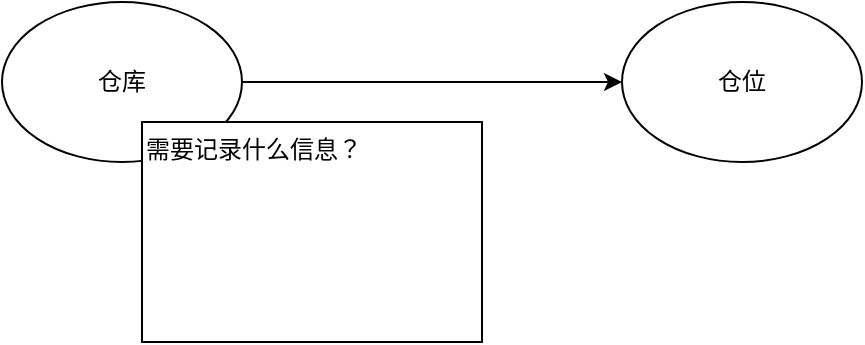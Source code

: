 <mxfile version="28.0.7">
  <diagram name="第 1 页" id="vNpipkyIo6hlMvCb-rWN">
    <mxGraphModel dx="1213" dy="701" grid="1" gridSize="10" guides="1" tooltips="1" connect="1" arrows="1" fold="1" page="1" pageScale="1" pageWidth="3300" pageHeight="4681" math="0" shadow="0">
      <root>
        <mxCell id="0" />
        <mxCell id="1" parent="0" />
        <mxCell id="bcbLDdxJfO9VDAEmfC5w-3" style="edgeStyle=orthogonalEdgeStyle;rounded=0;orthogonalLoop=1;jettySize=auto;html=1;entryX=0;entryY=0.5;entryDx=0;entryDy=0;" edge="1" parent="1" source="bcbLDdxJfO9VDAEmfC5w-1" target="bcbLDdxJfO9VDAEmfC5w-2">
          <mxGeometry relative="1" as="geometry" />
        </mxCell>
        <mxCell id="bcbLDdxJfO9VDAEmfC5w-1" value="仓库" style="ellipse;whiteSpace=wrap;html=1;" vertex="1" parent="1">
          <mxGeometry x="380" y="150" width="120" height="80" as="geometry" />
        </mxCell>
        <mxCell id="bcbLDdxJfO9VDAEmfC5w-2" value="仓位" style="ellipse;whiteSpace=wrap;html=1;" vertex="1" parent="1">
          <mxGeometry x="690" y="150" width="120" height="80" as="geometry" />
        </mxCell>
        <mxCell id="bcbLDdxJfO9VDAEmfC5w-6" value="&lt;div&gt;需要记录什么信息？&lt;/div&gt;&lt;div&gt;&lt;br&gt;&lt;/div&gt;" style="rounded=0;whiteSpace=wrap;html=1;labelPosition=center;verticalLabelPosition=middle;align=left;verticalAlign=top;" vertex="1" parent="1">
          <mxGeometry x="450" y="210" width="170" height="110" as="geometry" />
        </mxCell>
      </root>
    </mxGraphModel>
  </diagram>
</mxfile>
